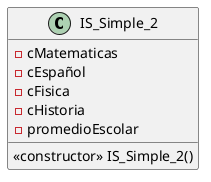 @startuml
class IS_Simple_2 {
- cMatematicas
- cEspañol
- cFisica
- cHistoria
- promedioEscolar
«constructor» IS_Simple_2()
}
@enduml
